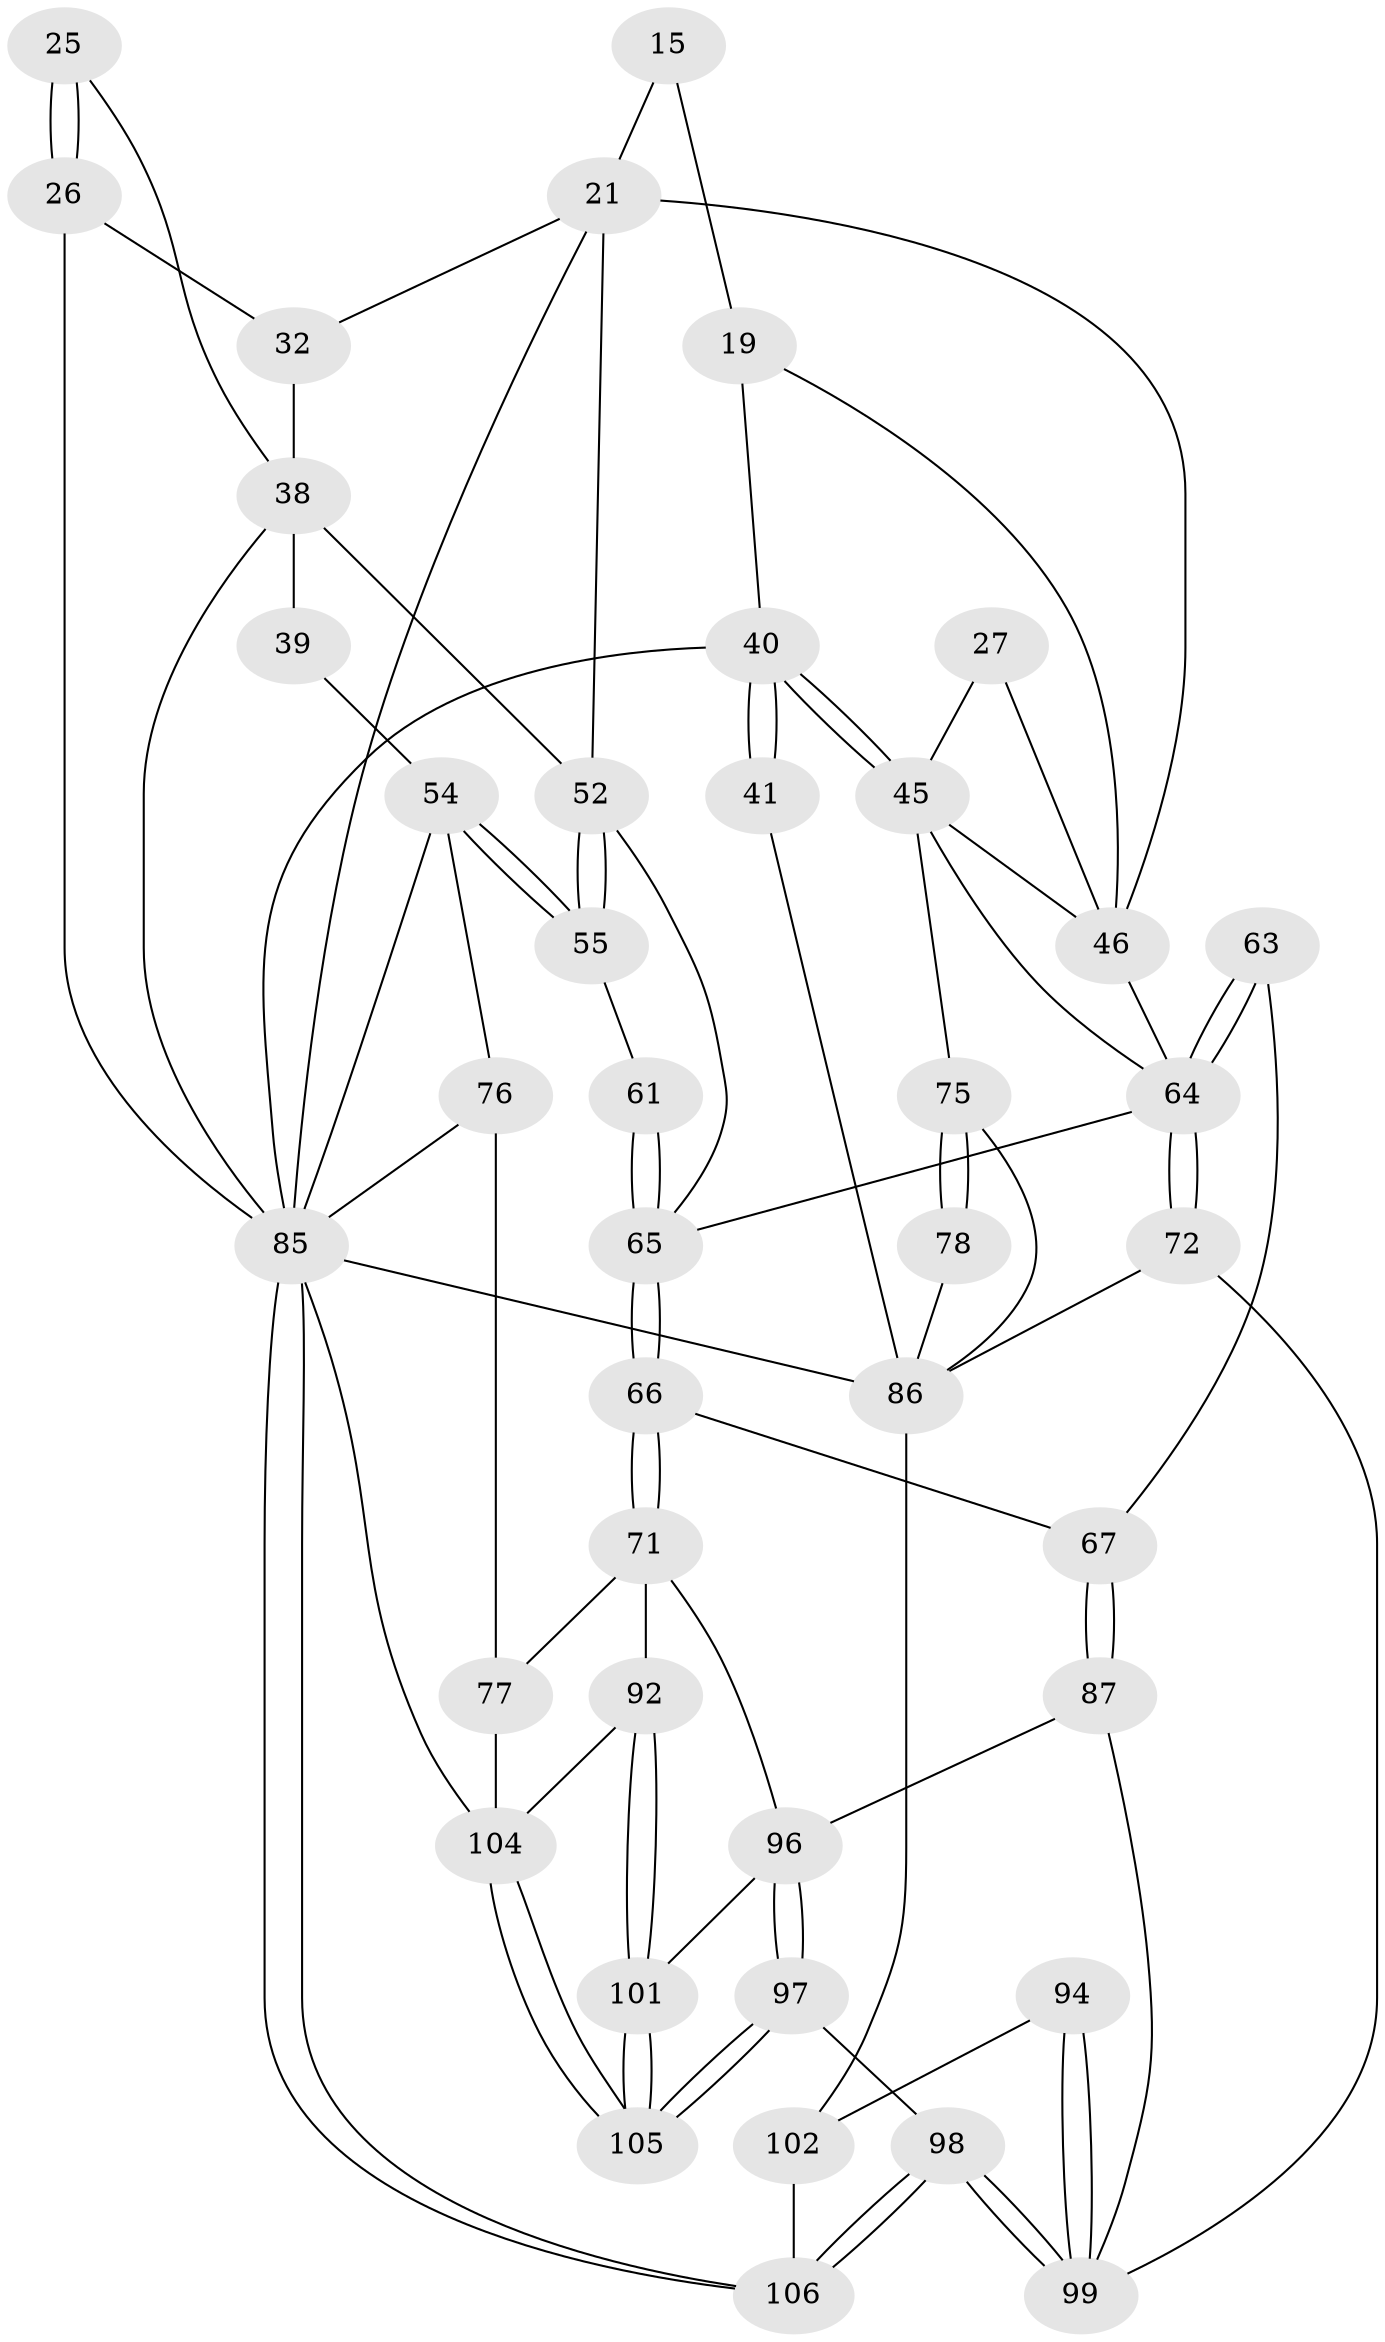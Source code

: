 // original degree distribution, {3: 0.018867924528301886, 4: 0.24528301886792453, 6: 0.22641509433962265, 5: 0.5094339622641509}
// Generated by graph-tools (version 1.1) at 2025/06/03/04/25 22:06:07]
// undirected, 42 vertices, 93 edges
graph export_dot {
graph [start="1"]
  node [color=gray90,style=filled];
  15 [pos="+0.11635656678952996+0",super="+14"];
  19 [pos="+0.2018902632297498+0.16330850883044387",super="+16"];
  21 [pos="+0.5215785924832008+0.2934174009743066",super="+8+20+13"];
  25 [pos="+1+0.12610247364419214"];
  26 [pos="+1+0.02142806393354195",super="+10"];
  27 [pos="+0.233756993060204+0.2791355577122193"];
  32 [pos="+0.829309723240491+0.22675932172478344",super="+12+7+1"];
  38 [pos="+0.9590711863732284+0.338516494720763",super="+30+36+37"];
  39 [pos="+0.8892304301008829+0.3807361262242112"];
  40 [pos="+0+0.5423408540398785",super="+29+18"];
  41 [pos="+0+0.5472482204816177"];
  45 [pos="+0.03965153016778225+0.5563402037395063",super="+44"];
  46 [pos="+0.3430826602812259+0.4248098124046183",super="+35+22+24"];
  52 [pos="+0.7596761466773951+0.5271355057503041",super="+47"];
  54 [pos="+0.8053990274716791+0.5976247590040685",super="+53"];
  55 [pos="+0.7655706117952135+0.5721585741270756"];
  61 [pos="+0.6713667722850158+0.6110050045742126"];
  63 [pos="+0.33662619392168097+0.7439952311565758"];
  64 [pos="+0.3210596056051629+0.7476137973268582",super="+62+51+50"];
  65 [pos="+0.5800115198721523+0.7211179340405717",super="+49+48"];
  66 [pos="+0.5795952845491587+0.7274945275936813"];
  67 [pos="+0.42427192048181805+0.7696753595206185"];
  71 [pos="+0.5905838723999883+0.7445835973656707",super="+70"];
  72 [pos="+0.27509724178089884+0.8075040933474633"];
  75 [pos="+0.07897785692541551+0.6259700725591963",super="+74"];
  76 [pos="+0.9287393996306899+0.729567107031314",super="+68"];
  77 [pos="+0.8531499652506759+0.790281794610564",super="+69"];
  78 [pos="+0.11267669580968484+0.8152286842876388"];
  85 [pos="+0+1",super="+4+57+60"];
  86 [pos="+0.1558458006307901+0.8714846164486242",super="+73+84"];
  87 [pos="+0.43844388074199636+0.8931856508397847"];
  92 [pos="+0.8000128394518563+0.8854550480207244",super="+83"];
  94 [pos="+0.21349434934113465+0.9569078538350848"];
  96 [pos="+0.5491117779262549+0.9841880243199475",super="+91+90"];
  97 [pos="+0.500867558545343+1"];
  98 [pos="+0.37137428821291785+1"];
  99 [pos="+0.3547437779499629+1",super="+89"];
  101 [pos="+0.7221092479990777+1",super="+100+93"];
  102 [pos="+0.17566522824793632+0.973959634175705",super="+95"];
  104 [pos="+1+1",super="+103+82"];
  105 [pos="+0.7095331141133125+1"];
  106 [pos="+0.23538145236792224+1"];
  15 -- 19 [weight=2];
  15 -- 21 [weight=2];
  19 -- 40;
  19 -- 46;
  21 -- 32 [weight=2];
  21 -- 46 [weight=2];
  21 -- 85;
  21 -- 52;
  25 -- 26 [weight=2];
  25 -- 26;
  25 -- 38;
  26 -- 85 [weight=3];
  26 -- 32 [weight=2];
  27 -- 46 [weight=2];
  27 -- 45;
  32 -- 38 [weight=2];
  38 -- 39 [weight=2];
  38 -- 85;
  38 -- 52 [weight=2];
  39 -- 54;
  40 -- 41 [weight=2];
  40 -- 41;
  40 -- 45 [weight=2];
  40 -- 45;
  40 -- 85;
  41 -- 86;
  45 -- 75;
  45 -- 64;
  45 -- 46;
  46 -- 64;
  52 -- 55;
  52 -- 55;
  52 -- 65;
  54 -- 55;
  54 -- 55;
  54 -- 76;
  54 -- 85;
  55 -- 61;
  61 -- 65 [weight=2];
  61 -- 65;
  63 -- 64 [weight=2];
  63 -- 64;
  63 -- 67;
  64 -- 72;
  64 -- 72;
  64 -- 65;
  65 -- 66;
  65 -- 66;
  66 -- 67;
  66 -- 71;
  66 -- 71;
  67 -- 87;
  67 -- 87;
  71 -- 96;
  71 -- 92;
  71 -- 77;
  72 -- 86;
  72 -- 99;
  75 -- 78 [weight=2];
  75 -- 78;
  75 -- 86;
  76 -- 77 [weight=2];
  76 -- 85;
  77 -- 104;
  78 -- 86;
  85 -- 106;
  85 -- 106;
  85 -- 104 [weight=3];
  85 -- 86;
  86 -- 102 [weight=2];
  87 -- 99;
  87 -- 96;
  92 -- 101 [weight=2];
  92 -- 101;
  92 -- 104;
  94 -- 99 [weight=2];
  94 -- 99;
  94 -- 102;
  96 -- 97;
  96 -- 97;
  96 -- 101 [weight=2];
  97 -- 98;
  97 -- 105;
  97 -- 105;
  98 -- 99;
  98 -- 99;
  98 -- 106;
  98 -- 106;
  101 -- 105;
  101 -- 105;
  102 -- 106;
  104 -- 105;
  104 -- 105;
}
